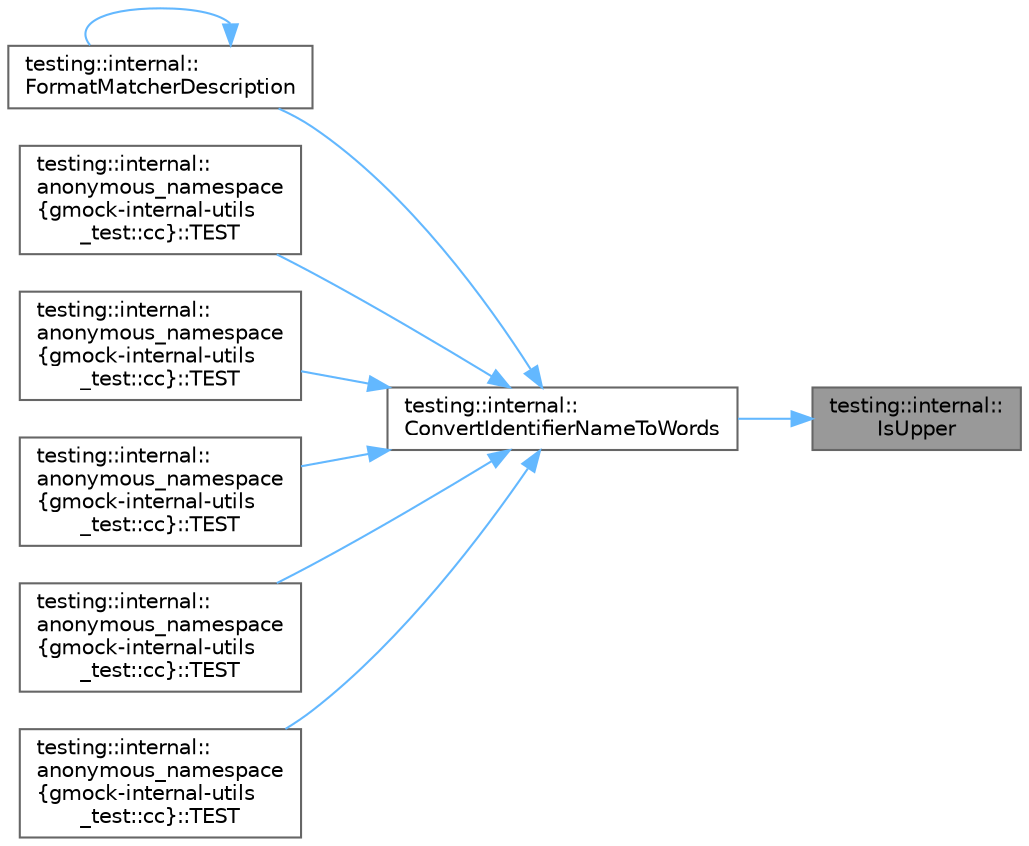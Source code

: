 digraph "testing::internal::IsUpper"
{
 // LATEX_PDF_SIZE
  bgcolor="transparent";
  edge [fontname=Helvetica,fontsize=10,labelfontname=Helvetica,labelfontsize=10];
  node [fontname=Helvetica,fontsize=10,shape=box,height=0.2,width=0.4];
  rankdir="RL";
  Node1 [id="Node000001",label="testing::internal::\lIsUpper",height=0.2,width=0.4,color="gray40", fillcolor="grey60", style="filled", fontcolor="black",tooltip=" "];
  Node1 -> Node2 [id="edge1_Node000001_Node000002",dir="back",color="steelblue1",style="solid",tooltip=" "];
  Node2 [id="Node000002",label="testing::internal::\lConvertIdentifierNameToWords",height=0.2,width=0.4,color="grey40", fillcolor="white", style="filled",URL="$namespacetesting_1_1internal.html#a0b375abcf3081393e6c420194a541b29",tooltip=" "];
  Node2 -> Node3 [id="edge2_Node000002_Node000003",dir="back",color="steelblue1",style="solid",tooltip=" "];
  Node3 [id="Node000003",label="testing::internal::\lFormatMatcherDescription",height=0.2,width=0.4,color="grey40", fillcolor="white", style="filled",URL="$namespacetesting_1_1internal.html#ace0ed89106e622e9b5da449ae269616d",tooltip=" "];
  Node3 -> Node3 [id="edge3_Node000003_Node000003",dir="back",color="steelblue1",style="solid",tooltip=" "];
  Node2 -> Node4 [id="edge4_Node000002_Node000004",dir="back",color="steelblue1",style="solid",tooltip=" "];
  Node4 [id="Node000004",label="testing::internal::\lanonymous_namespace\l\{gmock-internal-utils\l_test::cc\}::TEST",height=0.2,width=0.4,color="grey40", fillcolor="white", style="filled",URL="$namespacetesting_1_1internal_1_1anonymous__namespace_02gmock-internal-utils__test_8cc_03.html#a10e1e98bcd2eba57faada0b28237ff11",tooltip=" "];
  Node2 -> Node5 [id="edge5_Node000002_Node000005",dir="back",color="steelblue1",style="solid",tooltip=" "];
  Node5 [id="Node000005",label="testing::internal::\lanonymous_namespace\l\{gmock-internal-utils\l_test::cc\}::TEST",height=0.2,width=0.4,color="grey40", fillcolor="white", style="filled",URL="$namespacetesting_1_1internal_1_1anonymous__namespace_02gmock-internal-utils__test_8cc_03.html#acaea3ab06f70db3cea25219212bdb003",tooltip=" "];
  Node2 -> Node6 [id="edge6_Node000002_Node000006",dir="back",color="steelblue1",style="solid",tooltip=" "];
  Node6 [id="Node000006",label="testing::internal::\lanonymous_namespace\l\{gmock-internal-utils\l_test::cc\}::TEST",height=0.2,width=0.4,color="grey40", fillcolor="white", style="filled",URL="$namespacetesting_1_1internal_1_1anonymous__namespace_02gmock-internal-utils__test_8cc_03.html#ab0885fed35646284a89ef5befc4c9c12",tooltip=" "];
  Node2 -> Node7 [id="edge7_Node000002_Node000007",dir="back",color="steelblue1",style="solid",tooltip=" "];
  Node7 [id="Node000007",label="testing::internal::\lanonymous_namespace\l\{gmock-internal-utils\l_test::cc\}::TEST",height=0.2,width=0.4,color="grey40", fillcolor="white", style="filled",URL="$namespacetesting_1_1internal_1_1anonymous__namespace_02gmock-internal-utils__test_8cc_03.html#a17a4cd34ce3b984f45dbf2cfad92cc42",tooltip=" "];
  Node2 -> Node8 [id="edge8_Node000002_Node000008",dir="back",color="steelblue1",style="solid",tooltip=" "];
  Node8 [id="Node000008",label="testing::internal::\lanonymous_namespace\l\{gmock-internal-utils\l_test::cc\}::TEST",height=0.2,width=0.4,color="grey40", fillcolor="white", style="filled",URL="$namespacetesting_1_1internal_1_1anonymous__namespace_02gmock-internal-utils__test_8cc_03.html#a9e09fb288d756d9cde99201e12671f63",tooltip=" "];
}
